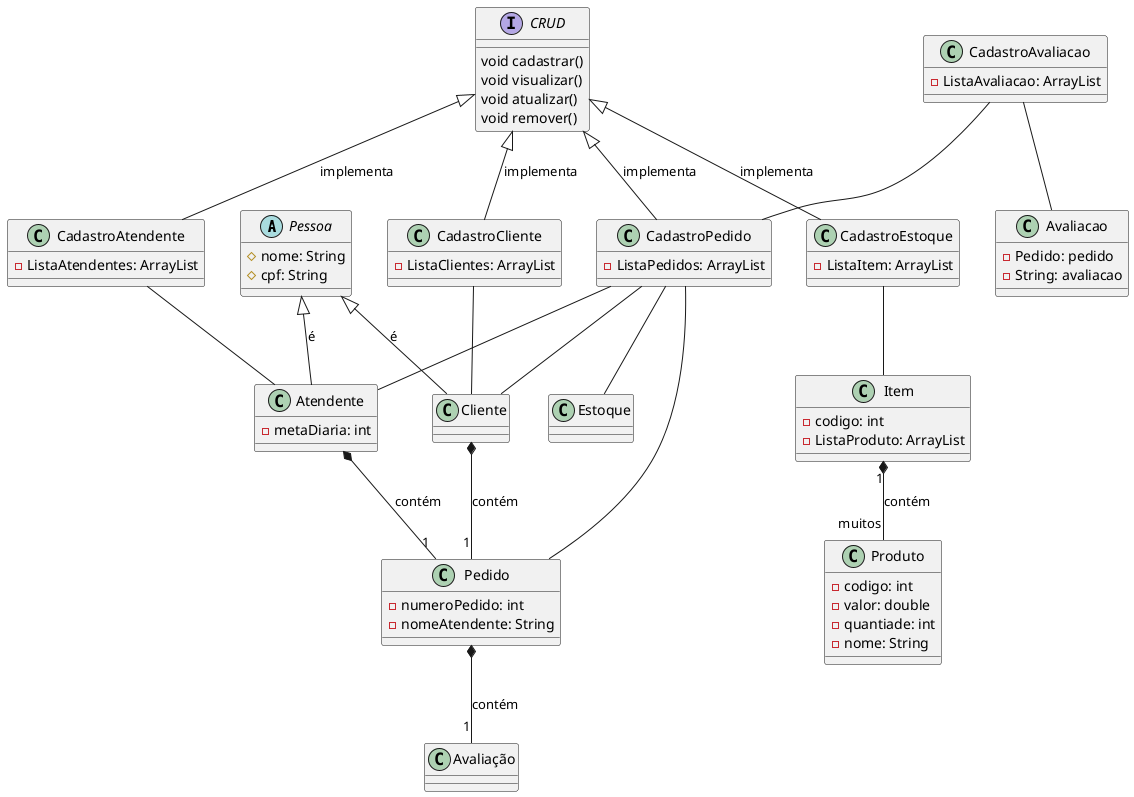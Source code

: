 @startuml lanchonete
abstract Class Pessoa{
    #nome: String
    #cpf: String
}
Class Pedido{
    -numeroPedido: int
    -nomeAtendente: String
}
Class Avaliacao{
    -Pedido: pedido
    -String: avaliacao
}

Interface CRUD{
    void cadastrar()
    void visualizar()
    void atualizar()
    void remover()
}

Class Produto{
    -codigo: int
    -valor: double
    -quantiade: int
    -nome: String
}

Class Item{
    -codigo: int
    -ListaProduto: ArrayList
}

Class Estoque{

}


Class Cliente{

}

Class Atendente{
    -metaDiaria: int
}

Class CadastroCliente{
    -ListaClientes: ArrayList
}

Class CadastroPedido{
    -ListaPedidos: ArrayList
}

Class CadastroAtendente{
    -ListaAtendentes: ArrayList
}

Class CadastroEstoque{
    -ListaItem: ArrayList
}

Class CadastroAvaliacao{
    -ListaAvaliacao: ArrayList
}

Pessoa <|-- Cliente: é
Pessoa <|-- Atendente: é
CRUD <|-- CadastroCliente: implementa
CRUD <|-- CadastroAtendente: implementa
CRUD <|-- CadastroEstoque: implementa
CRUD <|-- CadastroPedido: implementa
Cliente *-- "1" Pedido: contém
Item "1" *-- "muitos" Produto : contém
Atendente *-- "1" Pedido: contém
Pedido *-- "1" Avaliação: contém
CadastroPedido -- Cliente
CadastroPedido -- Atendente
CadastroPedido -- Pedido
CadastroPedido -- Estoque
CadastroCliente -- Cliente
CadastroAtendente -- Atendente
CadastroEstoque -- Item
CadastroAvaliacao -- Avaliacao
CadastroAvaliacao -- CadastroPedido
@enduml
